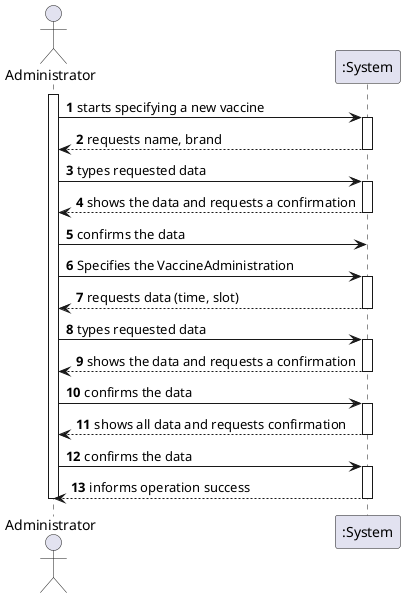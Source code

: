 @startuml
'https://plantuml.com/sequence-diagram

autonumber
actor "Administrator" as ADM

activate ADM
ADM -> ":System" : starts specifying a new vaccine
activate ":System"
":System" --> ADM : requests name, brand
deactivate ":System"

ADM -> ":System" : types requested data
activate ":System"
":System" --> ADM : shows the data and requests a confirmation
deactivate ":System"

ADM -> ":System" : confirms the data
deactivate ":System"

ADM -> ":System" : Specifies the VaccineAdministration
activate ":System"
":System" --> ADM : requests data (time, slot)
deactivate ":System"

ADM -> ":System" : types requested data
activate ":System"
":System" --> ADM : shows the data and requests a confirmation
deactivate ":System"

ADM -> ":System" : confirms the data
activate ":System"


":System" --> ADM : shows all data and requests confirmation
deactivate ":System"

ADM -> ":System" : confirms the data
activate ":System"
":System" --> ADM : informs operation success
deactivate ":System"

deactivate ADM
@enduml